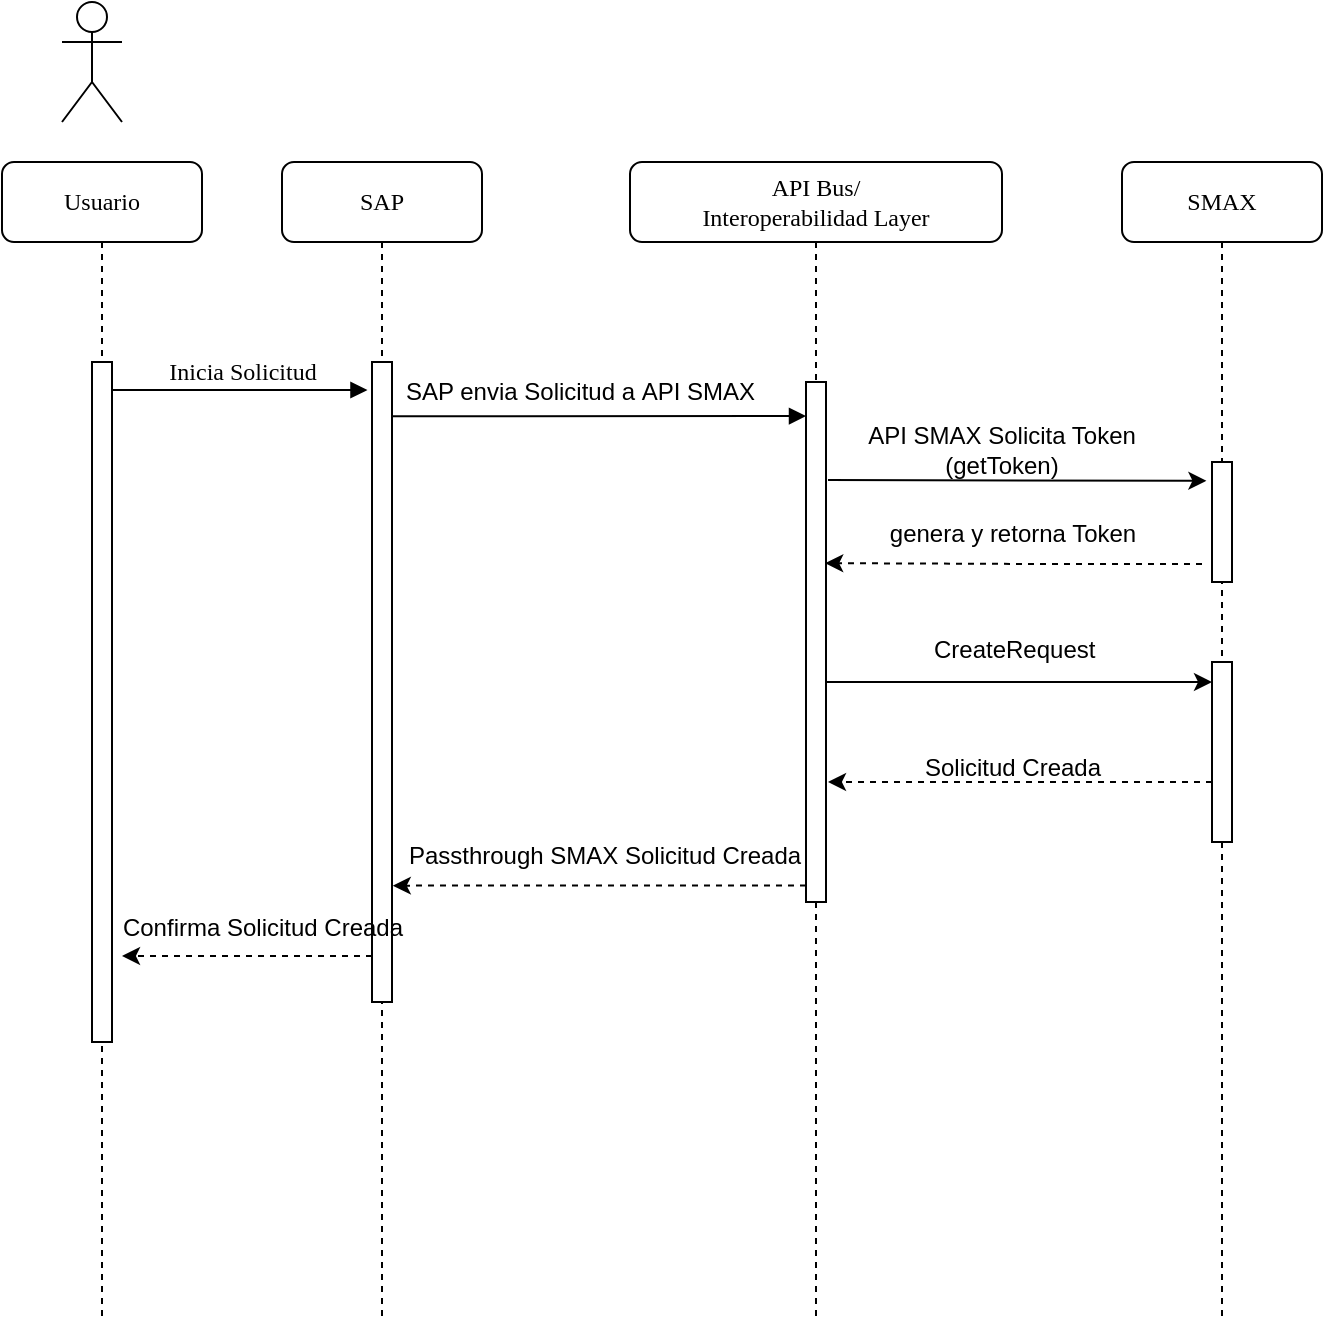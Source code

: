 <mxfile version="26.0.16" pages="3">
  <diagram name="SAP-&gt; SMAX" id="AL2OUmJOLECwNEhBRWxB">
    <mxGraphModel dx="1247" dy="654" grid="1" gridSize="10" guides="1" tooltips="1" connect="1" arrows="1" fold="1" page="1" pageScale="1" pageWidth="827" pageHeight="1169" math="0" shadow="0">
      <root>
        <mxCell id="0" />
        <mxCell id="1" parent="0" />
        <mxCell id="DEZ073So4GfOy67uZFNO-1" value="SAP" style="shape=umlLifeline;perimeter=lifelinePerimeter;whiteSpace=wrap;html=1;container=1;collapsible=0;recursiveResize=0;outlineConnect=0;rounded=1;shadow=0;comic=0;labelBackgroundColor=none;strokeWidth=1;fontFamily=Verdana;fontSize=12;align=center;" vertex="1" parent="1">
          <mxGeometry x="240" y="80" width="100" height="580" as="geometry" />
        </mxCell>
        <mxCell id="DEZ073So4GfOy67uZFNO-2" value="" style="html=1;points=[];perimeter=orthogonalPerimeter;rounded=0;shadow=0;comic=0;labelBackgroundColor=none;strokeWidth=1;fontFamily=Verdana;fontSize=12;align=center;" vertex="1" parent="DEZ073So4GfOy67uZFNO-1">
          <mxGeometry x="45" y="100" width="10" height="320" as="geometry" />
        </mxCell>
        <mxCell id="DEZ073So4GfOy67uZFNO-13" value="" style="html=1;verticalAlign=bottom;endArrow=block;entryX=0;entryY=0;labelBackgroundColor=none;fontFamily=Verdana;fontSize=12;edgeStyle=elbowEdgeStyle;elbow=vertical;" edge="1" parent="DEZ073So4GfOy67uZFNO-1">
          <mxGeometry x="0.267" y="10" relative="1" as="geometry">
            <mxPoint x="55" y="127.148" as="sourcePoint" />
            <mxPoint as="offset" />
            <mxPoint x="262" y="127.0" as="targetPoint" />
          </mxGeometry>
        </mxCell>
        <mxCell id="DEZ073So4GfOy67uZFNO-4" value="API Bus/&lt;div&gt;Interoperabilidad Layer&lt;/div&gt;" style="shape=umlLifeline;perimeter=lifelinePerimeter;whiteSpace=wrap;html=1;container=1;collapsible=0;recursiveResize=0;outlineConnect=0;rounded=1;shadow=0;comic=0;labelBackgroundColor=none;strokeWidth=1;fontFamily=Verdana;fontSize=12;align=center;" vertex="1" parent="1">
          <mxGeometry x="414" y="80" width="186" height="580" as="geometry" />
        </mxCell>
        <mxCell id="DEZ073So4GfOy67uZFNO-5" value="" style="html=1;points=[];perimeter=orthogonalPerimeter;rounded=0;shadow=0;comic=0;labelBackgroundColor=none;strokeWidth=1;fontFamily=Verdana;fontSize=12;align=center;" vertex="1" parent="DEZ073So4GfOy67uZFNO-4">
          <mxGeometry x="88" y="110" width="10" height="260" as="geometry" />
        </mxCell>
        <mxCell id="DEZ073So4GfOy67uZFNO-6" value="SMAX" style="shape=umlLifeline;perimeter=lifelinePerimeter;whiteSpace=wrap;html=1;container=1;collapsible=0;recursiveResize=0;outlineConnect=0;rounded=1;shadow=0;comic=0;labelBackgroundColor=none;strokeWidth=1;fontFamily=Verdana;fontSize=12;align=center;" vertex="1" parent="1">
          <mxGeometry x="660" y="80" width="100" height="580" as="geometry" />
        </mxCell>
        <mxCell id="DEZ073So4GfOy67uZFNO-10" value="" style="html=1;points=[];perimeter=orthogonalPerimeter;rounded=0;shadow=0;comic=0;labelBackgroundColor=none;strokeWidth=1;fontFamily=Verdana;fontSize=12;align=center;" vertex="1" parent="DEZ073So4GfOy67uZFNO-6">
          <mxGeometry x="45" y="150" width="10" height="60" as="geometry" />
        </mxCell>
        <mxCell id="DEZ073So4GfOy67uZFNO-50" value="" style="html=1;points=[];perimeter=orthogonalPerimeter;rounded=0;shadow=0;comic=0;labelBackgroundColor=none;strokeWidth=1;fontFamily=Verdana;fontSize=12;align=center;" vertex="1" parent="DEZ073So4GfOy67uZFNO-6">
          <mxGeometry x="45" y="250" width="10" height="90" as="geometry" />
        </mxCell>
        <mxCell id="DEZ073So4GfOy67uZFNO-8" value="Usuario" style="shape=umlLifeline;perimeter=lifelinePerimeter;whiteSpace=wrap;html=1;container=1;collapsible=0;recursiveResize=0;outlineConnect=0;rounded=1;shadow=0;comic=0;labelBackgroundColor=none;strokeWidth=1;fontFamily=Verdana;fontSize=12;align=center;" vertex="1" parent="1">
          <mxGeometry x="100" y="80" width="100" height="580" as="geometry" />
        </mxCell>
        <mxCell id="DEZ073So4GfOy67uZFNO-9" value="" style="html=1;points=[];perimeter=orthogonalPerimeter;rounded=0;shadow=0;comic=0;labelBackgroundColor=none;strokeWidth=1;fontFamily=Verdana;fontSize=12;align=center;" vertex="1" parent="DEZ073So4GfOy67uZFNO-8">
          <mxGeometry x="45" y="100" width="10" height="340" as="geometry" />
        </mxCell>
        <mxCell id="DEZ073So4GfOy67uZFNO-12" value="Inicia Solicitud" style="html=1;verticalAlign=bottom;endArrow=block;labelBackgroundColor=none;fontFamily=Verdana;fontSize=12;edgeStyle=elbowEdgeStyle;elbow=vertical;entryX=-0.226;entryY=0.041;entryDx=0;entryDy=0;entryPerimeter=0;" edge="1" parent="1" target="DEZ073So4GfOy67uZFNO-2">
          <mxGeometry relative="1" as="geometry">
            <mxPoint x="155" y="194" as="sourcePoint" />
            <mxPoint x="280" y="194" as="targetPoint" />
            <Array as="points">
              <mxPoint x="200" y="194" />
            </Array>
          </mxGeometry>
        </mxCell>
        <mxCell id="DEZ073So4GfOy67uZFNO-43" value="&lt;div&gt;&lt;br&gt;&lt;/div&gt;" style="shape=umlActor;verticalLabelPosition=bottom;verticalAlign=top;html=1;outlineConnect=0;" vertex="1" parent="1">
          <mxGeometry x="130" width="30" height="60" as="geometry" />
        </mxCell>
        <mxCell id="DEZ073So4GfOy67uZFNO-48" style="edgeStyle=orthogonalEdgeStyle;rounded=0;orthogonalLoop=1;jettySize=auto;html=1;entryX=1.16;entryY=0.678;entryDx=0;entryDy=0;entryPerimeter=0;dashed=1;" edge="1" parent="1">
          <mxGeometry relative="1" as="geometry">
            <mxPoint x="700" y="281" as="sourcePoint" />
            <mxPoint x="511.6" y="280.58" as="targetPoint" />
            <Array as="points">
              <mxPoint x="620" y="281" />
            </Array>
          </mxGeometry>
        </mxCell>
        <mxCell id="DEZ073So4GfOy67uZFNO-55" style="edgeStyle=orthogonalEdgeStyle;rounded=0;orthogonalLoop=1;jettySize=auto;html=1;" edge="1" parent="1" source="DEZ073So4GfOy67uZFNO-5">
          <mxGeometry relative="1" as="geometry">
            <mxPoint x="705" y="340" as="targetPoint" />
            <Array as="points">
              <mxPoint x="550" y="340" />
              <mxPoint x="550" y="340" />
            </Array>
          </mxGeometry>
        </mxCell>
        <mxCell id="DEZ073So4GfOy67uZFNO-46" value="" style="endArrow=classic;html=1;rounded=0;entryX=-0.28;entryY=0.157;entryDx=0;entryDy=0;entryPerimeter=0;" edge="1" parent="1" target="DEZ073So4GfOy67uZFNO-10">
          <mxGeometry width="50" height="50" relative="1" as="geometry">
            <mxPoint x="513" y="239" as="sourcePoint" />
            <mxPoint x="634" y="240" as="targetPoint" />
          </mxGeometry>
        </mxCell>
        <mxCell id="DEZ073So4GfOy67uZFNO-49" value="genera y retorna Token" style="text;html=1;align=center;verticalAlign=middle;resizable=0;points=[];autosize=1;strokeColor=none;fillColor=none;dashed=1;" vertex="1" parent="1">
          <mxGeometry x="530" y="251" width="150" height="30" as="geometry" />
        </mxCell>
        <mxCell id="DEZ073So4GfOy67uZFNO-54" value="CreateRequest" style="text;whiteSpace=wrap;" vertex="1" parent="1">
          <mxGeometry x="564" y="310" width="110" height="40" as="geometry" />
        </mxCell>
        <mxCell id="DEZ073So4GfOy67uZFNO-57" style="edgeStyle=orthogonalEdgeStyle;rounded=0;orthogonalLoop=1;jettySize=auto;html=1;dashed=1;" edge="1" parent="1" source="DEZ073So4GfOy67uZFNO-50">
          <mxGeometry relative="1" as="geometry">
            <mxPoint x="513" y="390" as="targetPoint" />
            <Array as="points">
              <mxPoint x="650" y="390" />
              <mxPoint x="650" y="390" />
            </Array>
          </mxGeometry>
        </mxCell>
        <mxCell id="DEZ073So4GfOy67uZFNO-58" value="Solicitud Creada" style="text;html=1;align=center;verticalAlign=middle;resizable=0;points=[];autosize=1;strokeColor=none;fillColor=none;" vertex="1" parent="1">
          <mxGeometry x="550" y="368" width="110" height="30" as="geometry" />
        </mxCell>
        <mxCell id="DEZ073So4GfOy67uZFNO-44" value="SAP envia Solicitud a API SMAX" style="text;whiteSpace=wrap;" vertex="1" parent="1">
          <mxGeometry x="300" y="181" width="190" height="40" as="geometry" />
        </mxCell>
        <mxCell id="DEZ073So4GfOy67uZFNO-59" style="edgeStyle=orthogonalEdgeStyle;rounded=0;orthogonalLoop=1;jettySize=auto;html=1;dashed=1;entryX=0.02;entryY=0.994;entryDx=0;entryDy=0;entryPerimeter=0;" edge="1" parent="1" source="DEZ073So4GfOy67uZFNO-5" target="DEZ073So4GfOy67uZFNO-60">
          <mxGeometry relative="1" as="geometry">
            <mxPoint x="300" y="440" as="targetPoint" />
            <Array as="points">
              <mxPoint x="318" y="442" />
            </Array>
          </mxGeometry>
        </mxCell>
        <mxCell id="DEZ073So4GfOy67uZFNO-60" value="Passthrough SMAX Solicitud Creada" style="text;html=1;align=center;verticalAlign=middle;resizable=0;points=[];autosize=1;strokeColor=none;fillColor=none;" vertex="1" parent="1">
          <mxGeometry x="291" y="412" width="220" height="30" as="geometry" />
        </mxCell>
        <mxCell id="DEZ073So4GfOy67uZFNO-61" style="edgeStyle=orthogonalEdgeStyle;rounded=0;orthogonalLoop=1;jettySize=auto;html=1;dashed=1;" edge="1" parent="1">
          <mxGeometry relative="1" as="geometry">
            <mxPoint x="285" y="477.0" as="sourcePoint" />
            <mxPoint x="160" y="477" as="targetPoint" />
            <Array as="points">
              <mxPoint x="220" y="477" />
              <mxPoint x="220" y="477" />
            </Array>
          </mxGeometry>
        </mxCell>
        <mxCell id="DEZ073So4GfOy67uZFNO-62" value="Confirma Solicitud Creada" style="text;html=1;align=center;verticalAlign=middle;resizable=0;points=[];autosize=1;strokeColor=none;fillColor=none;" vertex="1" parent="1">
          <mxGeometry x="150" y="447.5" width="160" height="30" as="geometry" />
        </mxCell>
        <mxCell id="1irfk1pvQp54dDv0D_hQ-1" value="API SMAX Solicita Token (getToken)" style="text;html=1;align=center;verticalAlign=middle;whiteSpace=wrap;rounded=0;" vertex="1" parent="1">
          <mxGeometry x="530" y="209" width="140" height="30" as="geometry" />
        </mxCell>
      </root>
    </mxGraphModel>
  </diagram>
  <diagram id="xrsNiGHcF0rkcWQAtluF" name="SMAX-&gt;SAP">
    <mxGraphModel dx="1912" dy="1003" grid="1" gridSize="10" guides="1" tooltips="1" connect="1" arrows="1" fold="1" page="1" pageScale="1" pageWidth="827" pageHeight="1169" math="0" shadow="0">
      <root>
        <mxCell id="0" />
        <mxCell id="1" parent="0" />
        <mxCell id="Af1pe31WwN8G2V_g1Wxq-34" value="" style="endArrow=classic;html=1;rounded=0;entryX=0.1;entryY=0.035;entryDx=0;entryDy=0;entryPerimeter=0;" edge="1" parent="1" source="Af1pe31WwN8G2V_g1Wxq-10" target="Af1pe31WwN8G2V_g1Wxq-2">
          <mxGeometry width="50" height="50" relative="1" as="geometry">
            <mxPoint x="200" y="250" as="sourcePoint" />
            <mxPoint x="250" y="200" as="targetPoint" />
          </mxGeometry>
        </mxCell>
        <mxCell id="Af1pe31WwN8G2V_g1Wxq-1" value="SMAX" style="shape=umlLifeline;perimeter=lifelinePerimeter;whiteSpace=wrap;html=1;container=1;collapsible=0;recursiveResize=0;outlineConnect=0;rounded=1;shadow=0;comic=0;labelBackgroundColor=none;strokeWidth=1;fontFamily=Verdana;fontSize=12;align=center;" vertex="1" parent="1">
          <mxGeometry x="280" y="80" width="100" height="580" as="geometry" />
        </mxCell>
        <mxCell id="Af1pe31WwN8G2V_g1Wxq-2" value="" style="html=1;points=[];perimeter=orthogonalPerimeter;rounded=0;shadow=0;comic=0;labelBackgroundColor=none;strokeWidth=1;fontFamily=Verdana;fontSize=12;align=center;" vertex="1" parent="Af1pe31WwN8G2V_g1Wxq-1">
          <mxGeometry x="45" y="110" width="10" height="310" as="geometry" />
        </mxCell>
        <mxCell id="Af1pe31WwN8G2V_g1Wxq-4" value="API SAP/&lt;div&gt;Interoperabilidad Layer&lt;/div&gt;" style="shape=umlLifeline;perimeter=lifelinePerimeter;whiteSpace=wrap;html=1;container=1;collapsible=0;recursiveResize=0;outlineConnect=0;rounded=1;shadow=0;comic=0;labelBackgroundColor=none;strokeWidth=1;fontFamily=Verdana;fontSize=12;align=center;" vertex="1" parent="1">
          <mxGeometry x="454" y="80" width="186" height="580" as="geometry" />
        </mxCell>
        <mxCell id="Af1pe31WwN8G2V_g1Wxq-5" value="" style="html=1;points=[];perimeter=orthogonalPerimeter;rounded=0;shadow=0;comic=0;labelBackgroundColor=none;strokeWidth=1;fontFamily=Verdana;fontSize=12;align=center;" vertex="1" parent="Af1pe31WwN8G2V_g1Wxq-4">
          <mxGeometry x="88" y="190" width="10" height="170" as="geometry" />
        </mxCell>
        <mxCell id="Af1pe31WwN8G2V_g1Wxq-27" value="&lt;div style=&quot;text-align: left;&quot;&gt;&lt;span style=&quot;font-family: Verdana; background-color: transparent; color: light-dark(rgb(0, 0, 0), rgb(255, 255, 255));&quot;&gt;Procesa Solicitud&amp;nbsp;&lt;/span&gt;&lt;/div&gt;&lt;div style=&quot;font-family: Verdana; text-align: left;&quot;&gt;(Revisión, Asignación,&lt;/div&gt;&lt;div style=&quot;font-family: Verdana; text-align: left;&quot;&gt;&amp;nbsp;Cierre, etc)&lt;/div&gt;" style="text;html=1;align=center;verticalAlign=middle;resizable=0;points=[];autosize=1;strokeColor=none;fillColor=none;" vertex="1" parent="Af1pe31WwN8G2V_g1Wxq-4">
          <mxGeometry x="-74" y="120" width="160" height="60" as="geometry" />
        </mxCell>
        <mxCell id="Af1pe31WwN8G2V_g1Wxq-7" value="SAP" style="shape=umlLifeline;perimeter=lifelinePerimeter;whiteSpace=wrap;html=1;container=1;collapsible=0;recursiveResize=0;outlineConnect=0;rounded=1;shadow=0;comic=0;labelBackgroundColor=none;strokeWidth=1;fontFamily=Verdana;fontSize=12;align=center;" vertex="1" parent="1">
          <mxGeometry x="680" y="80" width="100" height="580" as="geometry" />
        </mxCell>
        <mxCell id="Af1pe31WwN8G2V_g1Wxq-8" value="" style="html=1;points=[];perimeter=orthogonalPerimeter;rounded=0;shadow=0;comic=0;labelBackgroundColor=none;strokeWidth=1;fontFamily=Verdana;fontSize=12;align=center;" vertex="1" parent="Af1pe31WwN8G2V_g1Wxq-7">
          <mxGeometry x="45" y="217.5" width="10" height="115" as="geometry" />
        </mxCell>
        <mxCell id="Af1pe31WwN8G2V_g1Wxq-10" value="Usuario SMAX" style="shape=umlLifeline;perimeter=lifelinePerimeter;whiteSpace=wrap;html=1;container=1;collapsible=0;recursiveResize=0;outlineConnect=0;rounded=1;shadow=0;comic=0;labelBackgroundColor=none;strokeWidth=1;fontFamily=Verdana;fontSize=12;align=center;" vertex="1" parent="1">
          <mxGeometry x="100" y="80" width="100" height="580" as="geometry" />
        </mxCell>
        <mxCell id="Af1pe31WwN8G2V_g1Wxq-11" value="" style="html=1;points=[];perimeter=orthogonalPerimeter;rounded=0;shadow=0;comic=0;labelBackgroundColor=none;strokeWidth=1;fontFamily=Verdana;fontSize=12;align=center;" vertex="1" parent="Af1pe31WwN8G2V_g1Wxq-10">
          <mxGeometry x="45" y="100" width="10" height="340" as="geometry" />
        </mxCell>
        <mxCell id="Af1pe31WwN8G2V_g1Wxq-13" value="&lt;div&gt;&lt;br&gt;&lt;/div&gt;" style="shape=umlActor;verticalLabelPosition=bottom;verticalAlign=top;html=1;outlineConnect=0;" vertex="1" parent="1">
          <mxGeometry x="130" width="30" height="60" as="geometry" />
        </mxCell>
        <mxCell id="Af1pe31WwN8G2V_g1Wxq-30" value="" style="endArrow=classic;html=1;rounded=0;exitX=1.014;exitY=0.529;exitDx=0;exitDy=0;exitPerimeter=0;entryX=0.955;entryY=1.017;entryDx=0;entryDy=0;entryPerimeter=0;" edge="1" parent="1" target="Af1pe31WwN8G2V_g1Wxq-36">
          <mxGeometry width="50" height="50" relative="1" as="geometry">
            <mxPoint x="335.14" y="300" as="sourcePoint" />
            <mxPoint x="546.5" y="300" as="targetPoint" />
          </mxGeometry>
        </mxCell>
        <mxCell id="Af1pe31WwN8G2V_g1Wxq-33" value="" style="endArrow=classic;html=1;rounded=0;" edge="1" parent="1">
          <mxGeometry width="50" height="50" relative="1" as="geometry">
            <mxPoint x="341" y="200" as="sourcePoint" />
            <mxPoint x="334.5" y="250" as="targetPoint" />
            <Array as="points">
              <mxPoint x="385" y="200" />
              <mxPoint x="385" y="220" />
              <mxPoint x="385" y="250" />
            </Array>
          </mxGeometry>
        </mxCell>
        <mxCell id="Af1pe31WwN8G2V_g1Wxq-35" value="Procesar Solicitud" style="text;html=1;align=center;verticalAlign=middle;resizable=0;points=[];autosize=1;strokeColor=none;fillColor=none;" vertex="1" parent="1">
          <mxGeometry x="170" y="170" width="120" height="30" as="geometry" />
        </mxCell>
        <mxCell id="Af1pe31WwN8G2V_g1Wxq-36" value="Envia Actualización orden a API SAP" style="text;html=1;align=center;verticalAlign=middle;resizable=0;points=[];autosize=1;strokeColor=none;fillColor=none;" vertex="1" parent="1">
          <mxGeometry x="330" y="270" width="220" height="30" as="geometry" />
        </mxCell>
        <mxCell id="Af1pe31WwN8G2V_g1Wxq-38" value="Actualiza Orden en SAP" style="text;html=1;align=center;verticalAlign=middle;resizable=0;points=[];autosize=1;strokeColor=none;fillColor=none;" vertex="1" parent="1">
          <mxGeometry x="568" y="292" width="150" height="30" as="geometry" />
        </mxCell>
        <mxCell id="Af1pe31WwN8G2V_g1Wxq-39" value="" style="endArrow=classic;html=1;rounded=0;dashed=1;exitX=-0.143;exitY=0.653;exitDx=0;exitDy=0;exitPerimeter=0;entryX=1.111;entryY=0.589;entryDx=0;entryDy=0;entryPerimeter=0;" edge="1" parent="1" source="Af1pe31WwN8G2V_g1Wxq-8" target="Af1pe31WwN8G2V_g1Wxq-5">
          <mxGeometry width="50" height="50" relative="1" as="geometry">
            <mxPoint x="440" y="390" as="sourcePoint" />
            <mxPoint x="560" y="370" as="targetPoint" />
          </mxGeometry>
        </mxCell>
        <mxCell id="Af1pe31WwN8G2V_g1Wxq-42" value="SAP responde con Confirmación&lt;div&gt;Actualización&lt;/div&gt;" style="text;html=1;align=center;verticalAlign=middle;resizable=0;points=[];autosize=1;strokeColor=none;fillColor=none;" vertex="1" parent="1">
          <mxGeometry x="540" y="335" width="200" height="40" as="geometry" />
        </mxCell>
        <mxCell id="Af1pe31WwN8G2V_g1Wxq-43" value="" style="endArrow=classic;html=1;rounded=0;dashed=1;" edge="1" parent="1">
          <mxGeometry width="50" height="50" relative="1" as="geometry">
            <mxPoint x="550" y="400" as="sourcePoint" />
            <mxPoint x="332.824" y="400" as="targetPoint" />
          </mxGeometry>
        </mxCell>
        <mxCell id="Af1pe31WwN8G2V_g1Wxq-44" value="" style="endArrow=classic;html=1;rounded=0;dashed=1;exitX=0.974;exitY=0.98;exitDx=0;exitDy=0;exitPerimeter=0;" edge="1" parent="1" source="Af1pe31WwN8G2V_g1Wxq-46">
          <mxGeometry width="50" height="50" relative="1" as="geometry">
            <mxPoint x="332" y="442" as="sourcePoint" />
            <mxPoint x="155.004" y="441" as="targetPoint" />
          </mxGeometry>
        </mxCell>
        <mxCell id="Af1pe31WwN8G2V_g1Wxq-45" value="&lt;span style=&quot;color: rgb(0, 0, 0); font-family: Helvetica; font-size: 12px; font-style: normal; font-variant-ligatures: normal; font-variant-caps: normal; font-weight: 400; letter-spacing: normal; orphans: 2; text-align: center; text-indent: 0px; text-transform: none; widows: 2; word-spacing: 0px; -webkit-text-stroke-width: 0px; white-space: nowrap; background-color: rgb(251, 251, 251); text-decoration-thickness: initial; text-decoration-style: initial; text-decoration-color: initial; float: none; display: inline !important;&quot;&gt;Respuesta Actualización SAP&lt;/span&gt;" style="text;whiteSpace=wrap;html=1;" vertex="1" parent="1">
          <mxGeometry x="360" y="370" width="120" height="40" as="geometry" />
        </mxCell>
        <mxCell id="Af1pe31WwN8G2V_g1Wxq-46" value="Confirma Solicitud Procesada" style="text;html=1;align=center;verticalAlign=middle;resizable=0;points=[];autosize=1;strokeColor=none;fillColor=none;" vertex="1" parent="1">
          <mxGeometry x="149" y="412" width="180" height="30" as="geometry" />
        </mxCell>
        <mxCell id="Af1pe31WwN8G2V_g1Wxq-37" value="" style="endArrow=classic;html=1;rounded=0;entryX=0.105;entryY=0.192;entryDx=0;entryDy=0;entryPerimeter=0;exitX=1.103;exitY=0.28;exitDx=0;exitDy=0;exitPerimeter=0;" edge="1" parent="1" source="Af1pe31WwN8G2V_g1Wxq-5" target="Af1pe31WwN8G2V_g1Wxq-8">
          <mxGeometry width="50" height="50" relative="1" as="geometry">
            <mxPoint x="550" y="318" as="sourcePoint" />
            <mxPoint x="746.14" y="317.995" as="targetPoint" />
          </mxGeometry>
        </mxCell>
      </root>
    </mxGraphModel>
  </diagram>
  <diagram id="1_M6uGWTkyvP6JvCLfUz" name="Arq">
    <mxGraphModel dx="1687" dy="-2622" grid="1" gridSize="10" guides="1" tooltips="1" connect="1" arrows="1" fold="1" page="1" pageScale="1" pageWidth="827" pageHeight="1169" math="0" shadow="0">
      <root>
        <mxCell id="0" />
        <mxCell id="1" parent="0" />
        <mxCell id="L9aKJ-nfPwhlGKbj8pTN-53" value="" style="group" vertex="1" connectable="0" parent="1">
          <mxGeometry x="414" y="4600" width="276" height="570" as="geometry" />
        </mxCell>
        <mxCell id="L9aKJ-nfPwhlGKbj8pTN-27" value="" style="rounded=1;whiteSpace=wrap;html=1;fontSize=14;verticalAlign=top;fontStyle=1;spacingLeft=30;fillStyle=auto;arcSize=0;align=left;opacity=80;" vertex="1" parent="L9aKJ-nfPwhlGKbj8pTN-53">
          <mxGeometry width="276" height="570" as="geometry" />
        </mxCell>
        <mxCell id="L9aKJ-nfPwhlGKbj8pTN-28" value="" style="image;sketch=0;aspect=fixed;html=1;points=[];align=center;fontSize=12;image=img/lib/mscae/SAP_HANA_on_Azure.svg;" vertex="1" parent="L9aKJ-nfPwhlGKbj8pTN-53">
          <mxGeometry width="50" height="25" as="geometry" />
        </mxCell>
        <mxCell id="L9aKJ-nfPwhlGKbj8pTN-56" value="Crear Solicitud" style="rounded=1;whiteSpace=wrap;html=1;" vertex="1" parent="L9aKJ-nfPwhlGKbj8pTN-53">
          <mxGeometry x="78" y="50" width="120" height="60" as="geometry" />
        </mxCell>
        <mxCell id="L9aKJ-nfPwhlGKbj8pTN-63" value="Actualizar Orden de Compra" style="rounded=1;whiteSpace=wrap;html=1;" vertex="1" parent="L9aKJ-nfPwhlGKbj8pTN-53">
          <mxGeometry x="78" y="180" width="120" height="60" as="geometry" />
        </mxCell>
        <mxCell id="L9aKJ-nfPwhlGKbj8pTN-4" value="Arquitectura API SMAX" style="text;html=1;align=left;verticalAlign=middle;whiteSpace=wrap;rounded=0;fontSize=36;fontStyle=1" vertex="1" parent="1">
          <mxGeometry x="1120" y="4280" width="829" height="30" as="geometry" />
        </mxCell>
        <mxCell id="L9aKJ-nfPwhlGKbj8pTN-7" value="&lt;font color=&quot;#000000&quot;&gt;AWS Account -&amp;nbsp;&lt;span style=&quot;&quot; data-teams=&quot;true&quot;&gt;&lt;span dir=&quot;ltr&quot; class=&quot;ui-provider a b c d e f g h i j k l m n o p q r s t u v w x y z ab ac ae af ag ah ai aj ak&quot;&gt;&lt;strong&gt;aws-compensar-interop-csc&lt;/strong&gt;&lt;/span&gt;&lt;/span&gt;[Env]&lt;/font&gt;" style="points=[[0,0],[0.25,0],[0.5,0],[0.75,0],[1,0],[1,0.25],[1,0.5],[1,0.75],[1,1],[0.75,1],[0.5,1],[0.25,1],[0,1],[0,0.75],[0,0.5],[0,0.25]];outlineConnect=0;gradientColor=none;html=1;whiteSpace=wrap;fontSize=12;fontStyle=0;container=1;pointerEvents=0;collapsible=0;recursiveResize=0;shape=mxgraph.aws4.group;grIcon=mxgraph.aws4.group_aws_cloud_alt;strokeColor=#232F3E;fillColor=none;verticalAlign=top;align=left;spacingLeft=30;fontColor=#232F3E;dashed=0;" vertex="1" parent="1">
          <mxGeometry x="855" y="4603" width="400" height="580" as="geometry" />
        </mxCell>
        <mxCell id="L9aKJ-nfPwhlGKbj8pTN-8" value="Region - us-east-1" style="points=[[0,0],[0.25,0],[0.5,0],[0.75,0],[1,0],[1,0.25],[1,0.5],[1,0.75],[1,1],[0.75,1],[0.5,1],[0.25,1],[0,1],[0,0.75],[0,0.5],[0,0.25]];outlineConnect=0;gradientColor=none;html=1;whiteSpace=wrap;fontSize=12;fontStyle=0;container=1;pointerEvents=0;collapsible=0;recursiveResize=0;shape=mxgraph.aws4.group;grIcon=mxgraph.aws4.group_region;strokeColor=#00A4A6;fillColor=none;verticalAlign=top;align=left;spacingLeft=30;fontColor=#147EBA;dashed=1;" vertex="1" parent="L9aKJ-nfPwhlGKbj8pTN-7">
          <mxGeometry x="15" y="31.25" width="370" height="498.75" as="geometry" />
        </mxCell>
        <mxCell id="L9aKJ-nfPwhlGKbj8pTN-9" value="Public Subnet" style="points=[[0,0],[0.25,0],[0.5,0],[0.75,0],[1,0],[1,0.25],[1,0.5],[1,0.75],[1,1],[0.75,1],[0.5,1],[0.25,1],[0,1],[0,0.75],[0,0.5],[0,0.25]];outlineConnect=0;gradientColor=none;html=1;whiteSpace=wrap;fontSize=12;fontStyle=0;container=1;pointerEvents=0;collapsible=0;recursiveResize=0;shape=mxgraph.aws4.group;grIcon=mxgraph.aws4.group_security_group;grStroke=0;strokeColor=#7AA116;fillColor=#F2F6E8;verticalAlign=top;align=left;spacingLeft=30;fontColor=#248814;dashed=0;" vertex="1" parent="L9aKJ-nfPwhlGKbj8pTN-8">
          <mxGeometry x="25" y="28.75" width="330" height="131.25" as="geometry" />
        </mxCell>
        <mxCell id="TdnpinImFSNzNZmaxppn-4" style="edgeStyle=orthogonalEdgeStyle;rounded=0;orthogonalLoop=1;jettySize=auto;html=1;entryX=1;entryY=0.5;entryDx=0;entryDy=0;strokeColor=light-dark(#0072c6, #ededed);" edge="1" parent="L9aKJ-nfPwhlGKbj8pTN-9">
          <mxGeometry relative="1" as="geometry">
            <mxPoint x="81.882" y="75.75" as="sourcePoint" />
            <mxPoint x="-283" y="131.25" as="targetPoint" />
            <Array as="points">
              <mxPoint x="82" y="81.25" />
              <mxPoint x="-116" y="81.25" />
              <mxPoint x="-116" y="131.25" />
            </Array>
          </mxGeometry>
        </mxCell>
        <mxCell id="L9aKJ-nfPwhlGKbj8pTN-10" value="API Gateway" style="sketch=0;points=[[0,0,0],[0.25,0,0],[0.5,0,0],[0.75,0,0],[1,0,0],[0,1,0],[0.25,1,0],[0.5,1,0],[0.75,1,0],[1,1,0],[0,0.25,0],[0,0.5,0],[0,0.75,0],[1,0.25,0],[1,0.5,0],[1,0.75,0]];outlineConnect=0;fontColor=#232F3E;fillColor=#8C4FFF;strokeColor=#ffffff;dashed=0;verticalLabelPosition=bottom;verticalAlign=top;align=center;html=1;fontSize=12;fontStyle=0;aspect=fixed;shape=mxgraph.aws4.resourceIcon;resIcon=mxgraph.aws4.api_gateway;" vertex="1" parent="L9aKJ-nfPwhlGKbj8pTN-8">
          <mxGeometry x="75" y="56.5" width="63.75" height="63.75" as="geometry" />
        </mxCell>
        <mxCell id="L9aKJ-nfPwhlGKbj8pTN-11" value="Private Subnet" style="points=[[0,0],[0.25,0],[0.5,0],[0.75,0],[1,0],[1,0.25],[1,0.5],[1,0.75],[1,1],[0.75,1],[0.5,1],[0.25,1],[0,1],[0,0.75],[0,0.5],[0,0.25]];outlineConnect=0;gradientColor=none;html=1;whiteSpace=wrap;fontSize=12;fontStyle=0;container=1;pointerEvents=0;collapsible=0;recursiveResize=0;shape=mxgraph.aws4.group;grIcon=mxgraph.aws4.group_security_group;grStroke=0;strokeColor=#00A4A6;fillColor=#E6F6F7;verticalAlign=top;align=left;spacingLeft=30;fontColor=#147EBA;dashed=0;perimeterSpacing=1;shadow=1;" vertex="1" parent="L9aKJ-nfPwhlGKbj8pTN-8">
          <mxGeometry x="25" y="190" width="330" height="268.75" as="geometry" />
        </mxCell>
        <mxCell id="L9aKJ-nfPwhlGKbj8pTN-13" value="Cognito" style="sketch=0;points=[[0,0,0],[0.25,0,0],[0.5,0,0],[0.75,0,0],[1,0,0],[0,1,0],[0.25,1,0],[0.5,1,0],[0.75,1,0],[1,1,0],[0,0.25,0],[0,0.5,0],[0,0.75,0],[1,0.25,0],[1,0.5,0],[1,0.75,0]];outlineConnect=0;fontColor=#232F3E;fillColor=#DD344C;strokeColor=#ffffff;dashed=0;verticalLabelPosition=bottom;verticalAlign=top;align=center;html=1;fontSize=12;fontStyle=0;aspect=fixed;shape=mxgraph.aws4.resourceIcon;resIcon=mxgraph.aws4.cognito;" vertex="1" parent="L9aKJ-nfPwhlGKbj8pTN-11">
          <mxGeometry x="42.88" y="38.75" width="78" height="78" as="geometry" />
        </mxCell>
        <mxCell id="L9aKJ-nfPwhlGKbj8pTN-14" value="Lambda Proxy" style="sketch=0;points=[[0,0,0],[0.25,0,0],[0.5,0,0],[0.75,0,0],[1,0,0],[0,1,0],[0.25,1,0],[0.5,1,0],[0.75,1,0],[1,1,0],[0,0.25,0],[0,0.5,0],[0,0.75,0],[1,0.25,0],[1,0.5,0],[1,0.75,0]];outlineConnect=0;fontColor=#232F3E;gradientColor=#F78E04;gradientDirection=north;fillColor=#D05C17;strokeColor=#ffffff;dashed=0;verticalLabelPosition=bottom;verticalAlign=top;align=center;html=1;fontSize=12;fontStyle=0;aspect=fixed;shape=mxgraph.aws4.resourceIcon;resIcon=mxgraph.aws4.lambda;" vertex="1" parent="L9aKJ-nfPwhlGKbj8pTN-11">
          <mxGeometry x="216" y="38.75" width="63" height="63" as="geometry" />
        </mxCell>
        <mxCell id="L9aKJ-nfPwhlGKbj8pTN-15" style="edgeStyle=orthogonalEdgeStyle;rounded=0;orthogonalLoop=1;jettySize=auto;html=1;" edge="1" parent="L9aKJ-nfPwhlGKbj8pTN-8" source="L9aKJ-nfPwhlGKbj8pTN-10" target="L9aKJ-nfPwhlGKbj8pTN-13">
          <mxGeometry relative="1" as="geometry" />
        </mxCell>
        <mxCell id="L9aKJ-nfPwhlGKbj8pTN-16" style="edgeStyle=orthogonalEdgeStyle;rounded=0;orthogonalLoop=1;jettySize=auto;html=1;entryX=0;entryY=0.5;entryDx=0;entryDy=0;entryPerimeter=0;" edge="1" parent="L9aKJ-nfPwhlGKbj8pTN-8" source="L9aKJ-nfPwhlGKbj8pTN-10" target="L9aKJ-nfPwhlGKbj8pTN-14">
          <mxGeometry relative="1" as="geometry" />
        </mxCell>
        <mxCell id="L9aKJ-nfPwhlGKbj8pTN-37" value="SMAX" style="points=[[0,0],[0.25,0],[0.5,0],[0.75,0],[1,0],[1,0.25],[1,0.5],[1,0.75],[1,1],[0.75,1],[0.5,1],[0.25,1],[0,1],[0,0.75],[0,0.5],[0,0.25]];outlineConnect=0;gradientColor=none;html=1;whiteSpace=wrap;fontSize=12;fontStyle=1;container=1;pointerEvents=0;collapsible=0;recursiveResize=0;shape=mxgraph.aws4.group;grIcon=mxgraph.aws4.group_aws_cloud;strokeColor=#232F3E;fillColor=none;verticalAlign=top;align=left;spacingLeft=30;fontColor=#232F3E;dashed=0;" vertex="1" parent="1">
          <mxGeometry x="1370" y="4610" width="290" height="570" as="geometry" />
        </mxCell>
        <mxCell id="L9aKJ-nfPwhlGKbj8pTN-48" value="&lt;b&gt;REST API&lt;/b&gt;" style="rounded=1;whiteSpace=wrap;html=1;verticalAlign=top;" vertex="1" parent="L9aKJ-nfPwhlGKbj8pTN-37">
          <mxGeometry x="20" y="320" width="250" height="190" as="geometry" />
        </mxCell>
        <mxCell id="L9aKJ-nfPwhlGKbj8pTN-38" value="GetToken" style="rounded=1;whiteSpace=wrap;html=1;" vertex="1" parent="L9aKJ-nfPwhlGKbj8pTN-37">
          <mxGeometry x="85" y="390" width="120" height="32" as="geometry" />
        </mxCell>
        <mxCell id="L9aKJ-nfPwhlGKbj8pTN-47" value="CreateRequest" style="rounded=1;whiteSpace=wrap;html=1;" vertex="1" parent="L9aKJ-nfPwhlGKbj8pTN-37">
          <mxGeometry x="85" y="450" width="120" height="34" as="geometry" />
        </mxCell>
        <mxCell id="L9aKJ-nfPwhlGKbj8pTN-64" value="&lt;b&gt;Site&lt;/b&gt;" style="rounded=1;whiteSpace=wrap;html=1;verticalAlign=top;" vertex="1" parent="L9aKJ-nfPwhlGKbj8pTN-37">
          <mxGeometry x="20" y="50" width="250" height="190" as="geometry" />
        </mxCell>
        <mxCell id="L9aKJ-nfPwhlGKbj8pTN-65" value="Procesar Solicitud" style="rounded=1;whiteSpace=wrap;html=1;" vertex="1" parent="L9aKJ-nfPwhlGKbj8pTN-37">
          <mxGeometry x="85" y="120" width="120" height="34" as="geometry" />
        </mxCell>
        <mxCell id="L9aKJ-nfPwhlGKbj8pTN-51" style="edgeStyle=orthogonalEdgeStyle;rounded=0;orthogonalLoop=1;jettySize=auto;html=1;entryX=0;entryY=0.5;entryDx=0;entryDy=0;" edge="1" parent="1" source="L9aKJ-nfPwhlGKbj8pTN-14" target="L9aKJ-nfPwhlGKbj8pTN-38">
          <mxGeometry relative="1" as="geometry">
            <Array as="points">
              <mxPoint x="1315" y="4880" />
              <mxPoint x="1315" y="5016" />
            </Array>
          </mxGeometry>
        </mxCell>
        <mxCell id="L9aKJ-nfPwhlGKbj8pTN-52" style="edgeStyle=orthogonalEdgeStyle;rounded=0;orthogonalLoop=1;jettySize=auto;html=1;entryX=0;entryY=0.5;entryDx=0;entryDy=0;" edge="1" parent="1" source="L9aKJ-nfPwhlGKbj8pTN-14" target="L9aKJ-nfPwhlGKbj8pTN-47">
          <mxGeometry relative="1" as="geometry">
            <Array as="points">
              <mxPoint x="1143" y="5077" />
            </Array>
          </mxGeometry>
        </mxCell>
        <mxCell id="L9aKJ-nfPwhlGKbj8pTN-57" style="edgeStyle=orthogonalEdgeStyle;rounded=0;orthogonalLoop=1;jettySize=auto;html=1;" edge="1" parent="1" source="L9aKJ-nfPwhlGKbj8pTN-54" target="L9aKJ-nfPwhlGKbj8pTN-56">
          <mxGeometry relative="1" as="geometry">
            <Array as="points">
              <mxPoint x="250" y="4680" />
              <mxPoint x="250" y="4680" />
            </Array>
          </mxGeometry>
        </mxCell>
        <mxCell id="L9aKJ-nfPwhlGKbj8pTN-54" value="User" style="shape=umlActor;verticalLabelPosition=bottom;verticalAlign=top;html=1;outlineConnect=0;" vertex="1" parent="1">
          <mxGeometry x="160" y="4640" width="30" height="60" as="geometry" />
        </mxCell>
        <mxCell id="L9aKJ-nfPwhlGKbj8pTN-58" style="edgeStyle=orthogonalEdgeStyle;rounded=0;orthogonalLoop=1;jettySize=auto;html=1;" edge="1" parent="1" source="L9aKJ-nfPwhlGKbj8pTN-56" target="L9aKJ-nfPwhlGKbj8pTN-10">
          <mxGeometry relative="1" as="geometry" />
        </mxCell>
        <mxCell id="TdnpinImFSNzNZmaxppn-1" style="edgeStyle=orthogonalEdgeStyle;rounded=0;orthogonalLoop=1;jettySize=auto;html=1;entryX=1;entryY=0.5;entryDx=0;entryDy=0;strokeColor=light-dark(#0072c6, #ededed);" edge="1" parent="1" source="L9aKJ-nfPwhlGKbj8pTN-66" target="L9aKJ-nfPwhlGKbj8pTN-65">
          <mxGeometry relative="1" as="geometry" />
        </mxCell>
        <mxCell id="L9aKJ-nfPwhlGKbj8pTN-66" value="Actor" style="shape=umlActor;verticalLabelPosition=bottom;verticalAlign=top;html=1;outlineConnect=0;" vertex="1" parent="1">
          <mxGeometry x="1800" y="4717" width="30" height="60" as="geometry" />
        </mxCell>
        <mxCell id="TdnpinImFSNzNZmaxppn-2" style="edgeStyle=orthogonalEdgeStyle;rounded=0;orthogonalLoop=1;jettySize=auto;html=1;entryX=1;entryY=0.25;entryDx=0;entryDy=0;entryPerimeter=0;strokeColor=light-dark(#0072c6, #ededed);" edge="1" parent="1" source="L9aKJ-nfPwhlGKbj8pTN-65" target="L9aKJ-nfPwhlGKbj8pTN-10">
          <mxGeometry relative="1" as="geometry" />
        </mxCell>
        <mxCell id="TdnpinImFSNzNZmaxppn-3" value="Actualiza Orden de Compra" style="edgeLabel;html=1;align=center;verticalAlign=middle;resizable=0;points=[];" vertex="1" connectable="0" parent="TdnpinImFSNzNZmaxppn-2">
          <mxGeometry x="-0.315" y="-2" relative="1" as="geometry">
            <mxPoint x="22" y="-15" as="offset" />
          </mxGeometry>
        </mxCell>
        <mxCell id="dEG5WDhOhEcbxB-alNiw-1" value="Envia Crear Solicitud SMAX" style="text;html=1;align=center;verticalAlign=middle;whiteSpace=wrap;rounded=0;" vertex="1" parent="1">
          <mxGeometry x="710" y="4640" width="100" height="30" as="geometry" />
        </mxCell>
      </root>
    </mxGraphModel>
  </diagram>
</mxfile>
